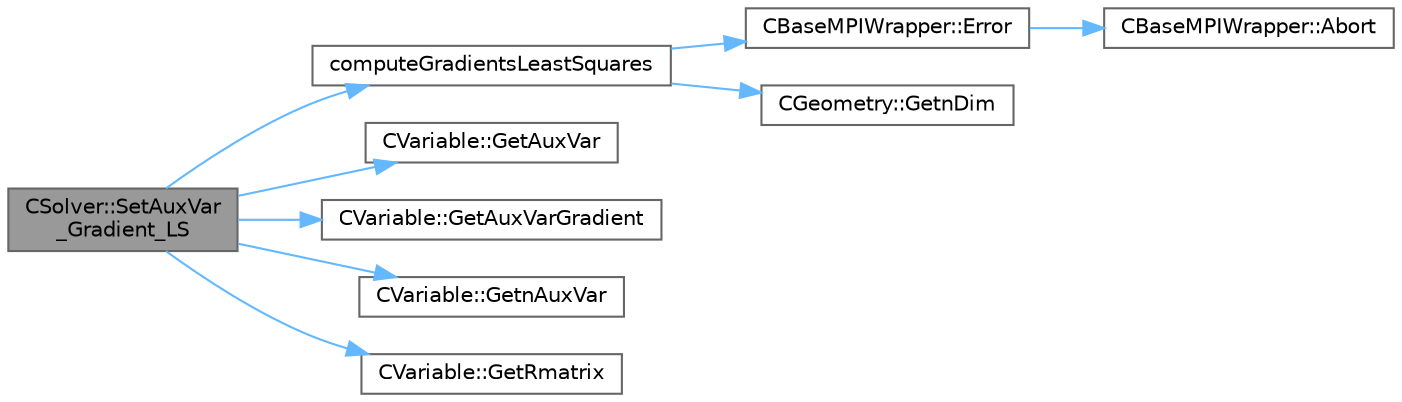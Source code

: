 digraph "CSolver::SetAuxVar_Gradient_LS"
{
 // LATEX_PDF_SIZE
  bgcolor="transparent";
  edge [fontname=Helvetica,fontsize=10,labelfontname=Helvetica,labelfontsize=10];
  node [fontname=Helvetica,fontsize=10,shape=box,height=0.2,width=0.4];
  rankdir="LR";
  Node1 [id="Node000001",label="CSolver::SetAuxVar\l_Gradient_LS",height=0.2,width=0.4,color="gray40", fillcolor="grey60", style="filled", fontcolor="black",tooltip="Compute the Least Squares gradient of the auxiliary variable."];
  Node1 -> Node2 [id="edge1_Node000001_Node000002",color="steelblue1",style="solid",tooltip=" "];
  Node2 [id="Node000002",label="computeGradientsLeastSquares",height=0.2,width=0.4,color="grey40", fillcolor="white", style="filled",URL="$group__FvmAlgos.html#gab862f00f600596f6a062cddd29ca7da5",tooltip="Instantiations for 2D and 3D."];
  Node2 -> Node3 [id="edge2_Node000002_Node000003",color="steelblue1",style="solid",tooltip=" "];
  Node3 [id="Node000003",label="CBaseMPIWrapper::Error",height=0.2,width=0.4,color="grey40", fillcolor="white", style="filled",URL="$classCBaseMPIWrapper.html#a04457c47629bda56704e6a8804833eeb",tooltip=" "];
  Node3 -> Node4 [id="edge3_Node000003_Node000004",color="steelblue1",style="solid",tooltip=" "];
  Node4 [id="Node000004",label="CBaseMPIWrapper::Abort",height=0.2,width=0.4,color="grey40", fillcolor="white", style="filled",URL="$classCBaseMPIWrapper.html#af7297d861dca86b45cf561b6ab642e8f",tooltip=" "];
  Node2 -> Node5 [id="edge4_Node000002_Node000005",color="steelblue1",style="solid",tooltip=" "];
  Node5 [id="Node000005",label="CGeometry::GetnDim",height=0.2,width=0.4,color="grey40", fillcolor="white", style="filled",URL="$classCGeometry.html#ace7f7fe876f629f5bd5f92d4805a1a4b",tooltip="Get number of coordinates."];
  Node1 -> Node6 [id="edge5_Node000001_Node000006",color="steelblue1",style="solid",tooltip=" "];
  Node6 [id="Node000006",label="CVariable::GetAuxVar",height=0.2,width=0.4,color="grey40", fillcolor="white", style="filled",URL="$classCVariable.html#a2a029ebaf8b6d82adaf92bbd78324014",tooltip="Get the entire Aux matrix of the problem."];
  Node1 -> Node7 [id="edge6_Node000001_Node000007",color="steelblue1",style="solid",tooltip=" "];
  Node7 [id="Node000007",label="CVariable::GetAuxVarGradient",height=0.2,width=0.4,color="grey40", fillcolor="white", style="filled",URL="$classCVariable.html#a25bd7ac9f3f4335cba22b4ce9468d4c2",tooltip="Get the gradient of the auxilary variables."];
  Node1 -> Node8 [id="edge7_Node000001_Node000008",color="steelblue1",style="solid",tooltip=" "];
  Node8 [id="Node000008",label="CVariable::GetnAuxVar",height=0.2,width=0.4,color="grey40", fillcolor="white", style="filled",URL="$classCVariable.html#a6374f3577665817f4f524f7c2182174a",tooltip="Get the number of auxiliary variables."];
  Node1 -> Node9 [id="edge8_Node000001_Node000009",color="steelblue1",style="solid",tooltip=" "];
  Node9 [id="Node000009",label="CVariable::GetRmatrix",height=0.2,width=0.4,color="grey40", fillcolor="white", style="filled",URL="$classCVariable.html#a3cb7309c324e7527b12d235e6bdaa327",tooltip="Get the value of the Rmatrix entry for least squares gradient calculations."];
}

